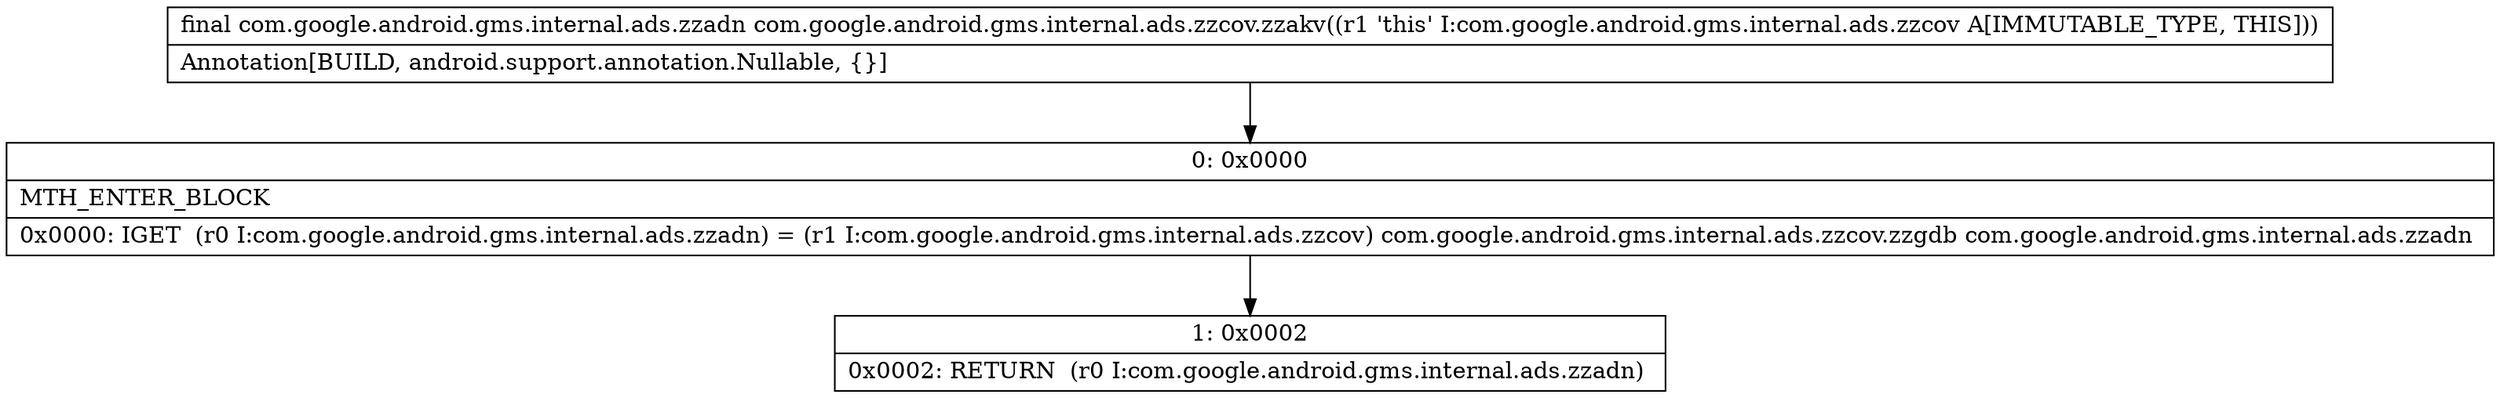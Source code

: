 digraph "CFG forcom.google.android.gms.internal.ads.zzcov.zzakv()Lcom\/google\/android\/gms\/internal\/ads\/zzadn;" {
Node_0 [shape=record,label="{0\:\ 0x0000|MTH_ENTER_BLOCK\l|0x0000: IGET  (r0 I:com.google.android.gms.internal.ads.zzadn) = (r1 I:com.google.android.gms.internal.ads.zzcov) com.google.android.gms.internal.ads.zzcov.zzgdb com.google.android.gms.internal.ads.zzadn \l}"];
Node_1 [shape=record,label="{1\:\ 0x0002|0x0002: RETURN  (r0 I:com.google.android.gms.internal.ads.zzadn) \l}"];
MethodNode[shape=record,label="{final com.google.android.gms.internal.ads.zzadn com.google.android.gms.internal.ads.zzcov.zzakv((r1 'this' I:com.google.android.gms.internal.ads.zzcov A[IMMUTABLE_TYPE, THIS]))  | Annotation[BUILD, android.support.annotation.Nullable, \{\}]\l}"];
MethodNode -> Node_0;
Node_0 -> Node_1;
}

